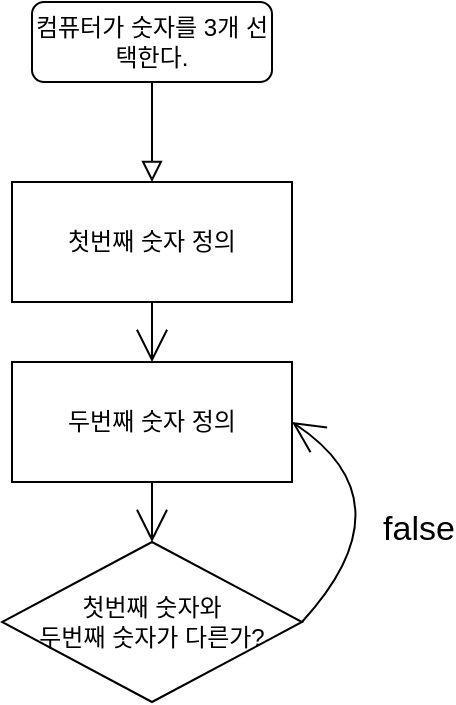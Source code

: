 <mxfile version="20.2.8" type="device"><diagram id="C5RBs43oDa-KdzZeNtuy" name="Page-1"><mxGraphModel dx="1113" dy="508" grid="1" gridSize="10" guides="1" tooltips="1" connect="1" arrows="1" fold="1" page="1" pageScale="1" pageWidth="827" pageHeight="1169" math="0" shadow="0"><root><mxCell id="WIyWlLk6GJQsqaUBKTNV-0"/><mxCell id="WIyWlLk6GJQsqaUBKTNV-1" parent="WIyWlLk6GJQsqaUBKTNV-0"/><mxCell id="WIyWlLk6GJQsqaUBKTNV-2" value="" style="rounded=0;html=1;jettySize=auto;orthogonalLoop=1;fontSize=11;endArrow=block;endFill=0;endSize=8;strokeWidth=1;shadow=0;labelBackgroundColor=none;edgeStyle=orthogonalEdgeStyle;entryX=0.5;entryY=0;entryDx=0;entryDy=0;" parent="WIyWlLk6GJQsqaUBKTNV-1" source="WIyWlLk6GJQsqaUBKTNV-3" target="xyLUoam19d2tdONR9J68-0" edge="1"><mxGeometry relative="1" as="geometry"><mxPoint x="220" y="170" as="targetPoint"/></mxGeometry></mxCell><mxCell id="WIyWlLk6GJQsqaUBKTNV-3" value="컴퓨터가 숫자를 3개 선택한다." style="rounded=1;whiteSpace=wrap;html=1;fontSize=12;glass=0;strokeWidth=1;shadow=0;" parent="WIyWlLk6GJQsqaUBKTNV-1" vertex="1"><mxGeometry x="150" y="90" width="120" height="40" as="geometry"/></mxCell><mxCell id="xyLUoam19d2tdONR9J68-0" value="첫번째 숫자 정의" style="rounded=0;whiteSpace=wrap;html=1;hachureGap=4;" vertex="1" parent="WIyWlLk6GJQsqaUBKTNV-1"><mxGeometry x="140" y="180" width="140" height="60" as="geometry"/></mxCell><mxCell id="xyLUoam19d2tdONR9J68-16" style="edgeStyle=none;curved=1;rounded=0;orthogonalLoop=1;jettySize=auto;html=1;exitX=0.5;exitY=1;exitDx=0;exitDy=0;entryX=0.5;entryY=0;entryDx=0;entryDy=0;fontSize=17;endArrow=open;startSize=14;endSize=14;sourcePerimeterSpacing=8;targetPerimeterSpacing=8;" edge="1" parent="WIyWlLk6GJQsqaUBKTNV-1" source="xyLUoam19d2tdONR9J68-1" target="xyLUoam19d2tdONR9J68-3"><mxGeometry relative="1" as="geometry"/></mxCell><mxCell id="xyLUoam19d2tdONR9J68-1" value="두번째 숫자 정의" style="rounded=0;whiteSpace=wrap;html=1;hachureGap=4;" vertex="1" parent="WIyWlLk6GJQsqaUBKTNV-1"><mxGeometry x="140" y="270" width="140" height="60" as="geometry"/></mxCell><mxCell id="xyLUoam19d2tdONR9J68-2" value="" style="edgeStyle=none;orthogonalLoop=1;jettySize=auto;html=1;rounded=0;endArrow=open;startSize=14;endSize=14;sourcePerimeterSpacing=8;targetPerimeterSpacing=8;curved=1;exitX=0.5;exitY=1;exitDx=0;exitDy=0;entryX=0.5;entryY=0;entryDx=0;entryDy=0;" edge="1" parent="WIyWlLk6GJQsqaUBKTNV-1" source="xyLUoam19d2tdONR9J68-0" target="xyLUoam19d2tdONR9J68-1"><mxGeometry width="120" relative="1" as="geometry"><mxPoint x="350" y="310" as="sourcePoint"/><mxPoint x="470" y="310" as="targetPoint"/><Array as="points"/></mxGeometry></mxCell><mxCell id="xyLUoam19d2tdONR9J68-3" value="첫번째 숫자와&lt;br&gt;두번째 숫자가 다른가?" style="rhombus;whiteSpace=wrap;html=1;hachureGap=4;" vertex="1" parent="WIyWlLk6GJQsqaUBKTNV-1"><mxGeometry x="135" y="360" width="150" height="80" as="geometry"/></mxCell><mxCell id="xyLUoam19d2tdONR9J68-12" value="" style="edgeStyle=none;orthogonalLoop=1;jettySize=auto;html=1;rounded=0;endArrow=open;startSize=14;endSize=14;sourcePerimeterSpacing=8;targetPerimeterSpacing=8;curved=1;exitX=1;exitY=0.5;exitDx=0;exitDy=0;entryX=1;entryY=0.5;entryDx=0;entryDy=0;" edge="1" parent="WIyWlLk6GJQsqaUBKTNV-1" source="xyLUoam19d2tdONR9J68-3" target="xyLUoam19d2tdONR9J68-1"><mxGeometry width="120" relative="1" as="geometry"><mxPoint x="350" y="300" as="sourcePoint"/><mxPoint x="470" y="300" as="targetPoint"/><Array as="points"><mxPoint x="340" y="340"/></Array></mxGeometry></mxCell><mxCell id="xyLUoam19d2tdONR9J68-15" value="&lt;font style=&quot;font-size: 17px;&quot;&gt;false&lt;/font&gt;" style="edgeLabel;html=1;align=center;verticalAlign=middle;resizable=0;points=[];" vertex="1" connectable="0" parent="xyLUoam19d2tdONR9J68-12"><mxGeometry x="0.453" y="13" relative="1" as="geometry"><mxPoint x="35" y="20" as="offset"/></mxGeometry></mxCell></root></mxGraphModel></diagram></mxfile>